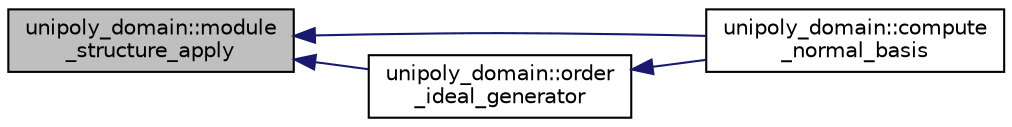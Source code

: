 digraph "unipoly_domain::module_structure_apply"
{
  edge [fontname="Helvetica",fontsize="10",labelfontname="Helvetica",labelfontsize="10"];
  node [fontname="Helvetica",fontsize="10",shape=record];
  rankdir="LR";
  Node472 [label="unipoly_domain::module\l_structure_apply",height=0.2,width=0.4,color="black", fillcolor="grey75", style="filled", fontcolor="black"];
  Node472 -> Node473 [dir="back",color="midnightblue",fontsize="10",style="solid",fontname="Helvetica"];
  Node473 [label="unipoly_domain::compute\l_normal_basis",height=0.2,width=0.4,color="black", fillcolor="white", style="filled",URL="$da/d3c/classunipoly__domain.html#a799f3e7de9717b6c0b52dbc5305f3bf5"];
  Node472 -> Node474 [dir="back",color="midnightblue",fontsize="10",style="solid",fontname="Helvetica"];
  Node474 [label="unipoly_domain::order\l_ideal_generator",height=0.2,width=0.4,color="black", fillcolor="white", style="filled",URL="$da/d3c/classunipoly__domain.html#a2610dcbc95a611ad0108a5b1b679dacb"];
  Node474 -> Node473 [dir="back",color="midnightblue",fontsize="10",style="solid",fontname="Helvetica"];
}
